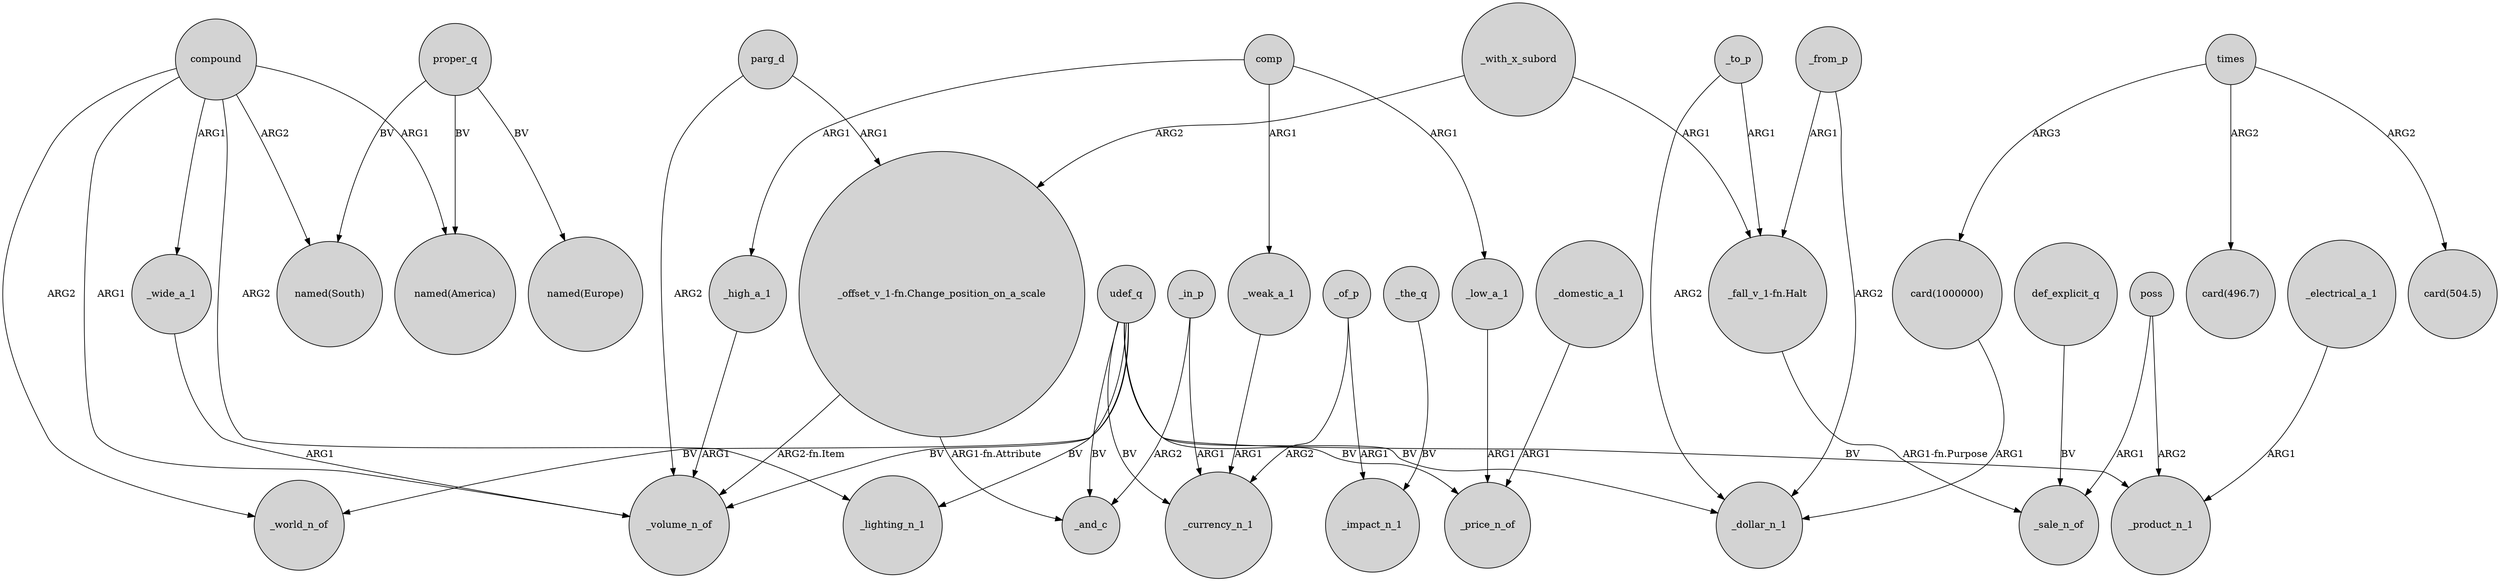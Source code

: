 digraph {
	node [shape=circle style=filled]
	"_offset_v_1-fn.Change_position_on_a_scale" -> _volume_n_of [label="ARG2-fn.Item"]
	compound -> _volume_n_of [label=ARG1]
	_in_p -> _and_c [label=ARG2]
	comp -> _low_a_1 [label=ARG1]
	proper_q -> "named(South)" [label=BV]
	udef_q -> _world_n_of [label=BV]
	_the_q -> _impact_n_1 [label=BV]
	compound -> "named(America)" [label=ARG1]
	_with_x_subord -> "_fall_v_1-fn.Halt" [label=ARG1]
	_of_p -> _impact_n_1 [label=ARG1]
	udef_q -> _price_n_of [label=BV]
	_wide_a_1 -> _volume_n_of [label=ARG1]
	compound -> _wide_a_1 [label=ARG1]
	_from_p -> _dollar_n_1 [label=ARG2]
	proper_q -> "named(Europe)" [label=BV]
	parg_d -> "_offset_v_1-fn.Change_position_on_a_scale" [label=ARG1]
	_of_p -> _currency_n_1 [label=ARG2]
	_to_p -> "_fall_v_1-fn.Halt" [label=ARG1]
	udef_q -> _currency_n_1 [label=BV]
	times -> "card(1000000)" [label=ARG3]
	proper_q -> "named(America)" [label=BV]
	udef_q -> _product_n_1 [label=BV]
	_to_p -> _dollar_n_1 [label=ARG2]
	udef_q -> _and_c [label=BV]
	udef_q -> _volume_n_of [label=BV]
	_low_a_1 -> _price_n_of [label=ARG1]
	times -> "card(504.5)" [label=ARG2]
	compound -> _lighting_n_1 [label=ARG2]
	udef_q -> _lighting_n_1 [label=BV]
	def_explicit_q -> _sale_n_of [label=BV]
	comp -> _weak_a_1 [label=ARG1]
	poss -> _sale_n_of [label=ARG1]
	comp -> _high_a_1 [label=ARG1]
	poss -> _product_n_1 [label=ARG2]
	udef_q -> _dollar_n_1 [label=BV]
	_weak_a_1 -> _currency_n_1 [label=ARG1]
	compound -> "named(South)" [label=ARG2]
	_from_p -> "_fall_v_1-fn.Halt" [label=ARG1]
	"card(1000000)" -> _dollar_n_1 [label=ARG1]
	_with_x_subord -> "_offset_v_1-fn.Change_position_on_a_scale" [label=ARG2]
	compound -> _world_n_of [label=ARG2]
	parg_d -> _volume_n_of [label=ARG2]
	_high_a_1 -> _volume_n_of [label=ARG1]
	"_fall_v_1-fn.Halt" -> _sale_n_of [label="ARG1-fn.Purpose"]
	_domestic_a_1 -> _price_n_of [label=ARG1]
	times -> "card(496.7)" [label=ARG2]
	"_offset_v_1-fn.Change_position_on_a_scale" -> _and_c [label="ARG1-fn.Attribute"]
	_electrical_a_1 -> _product_n_1 [label=ARG1]
	_in_p -> _currency_n_1 [label=ARG1]
}
